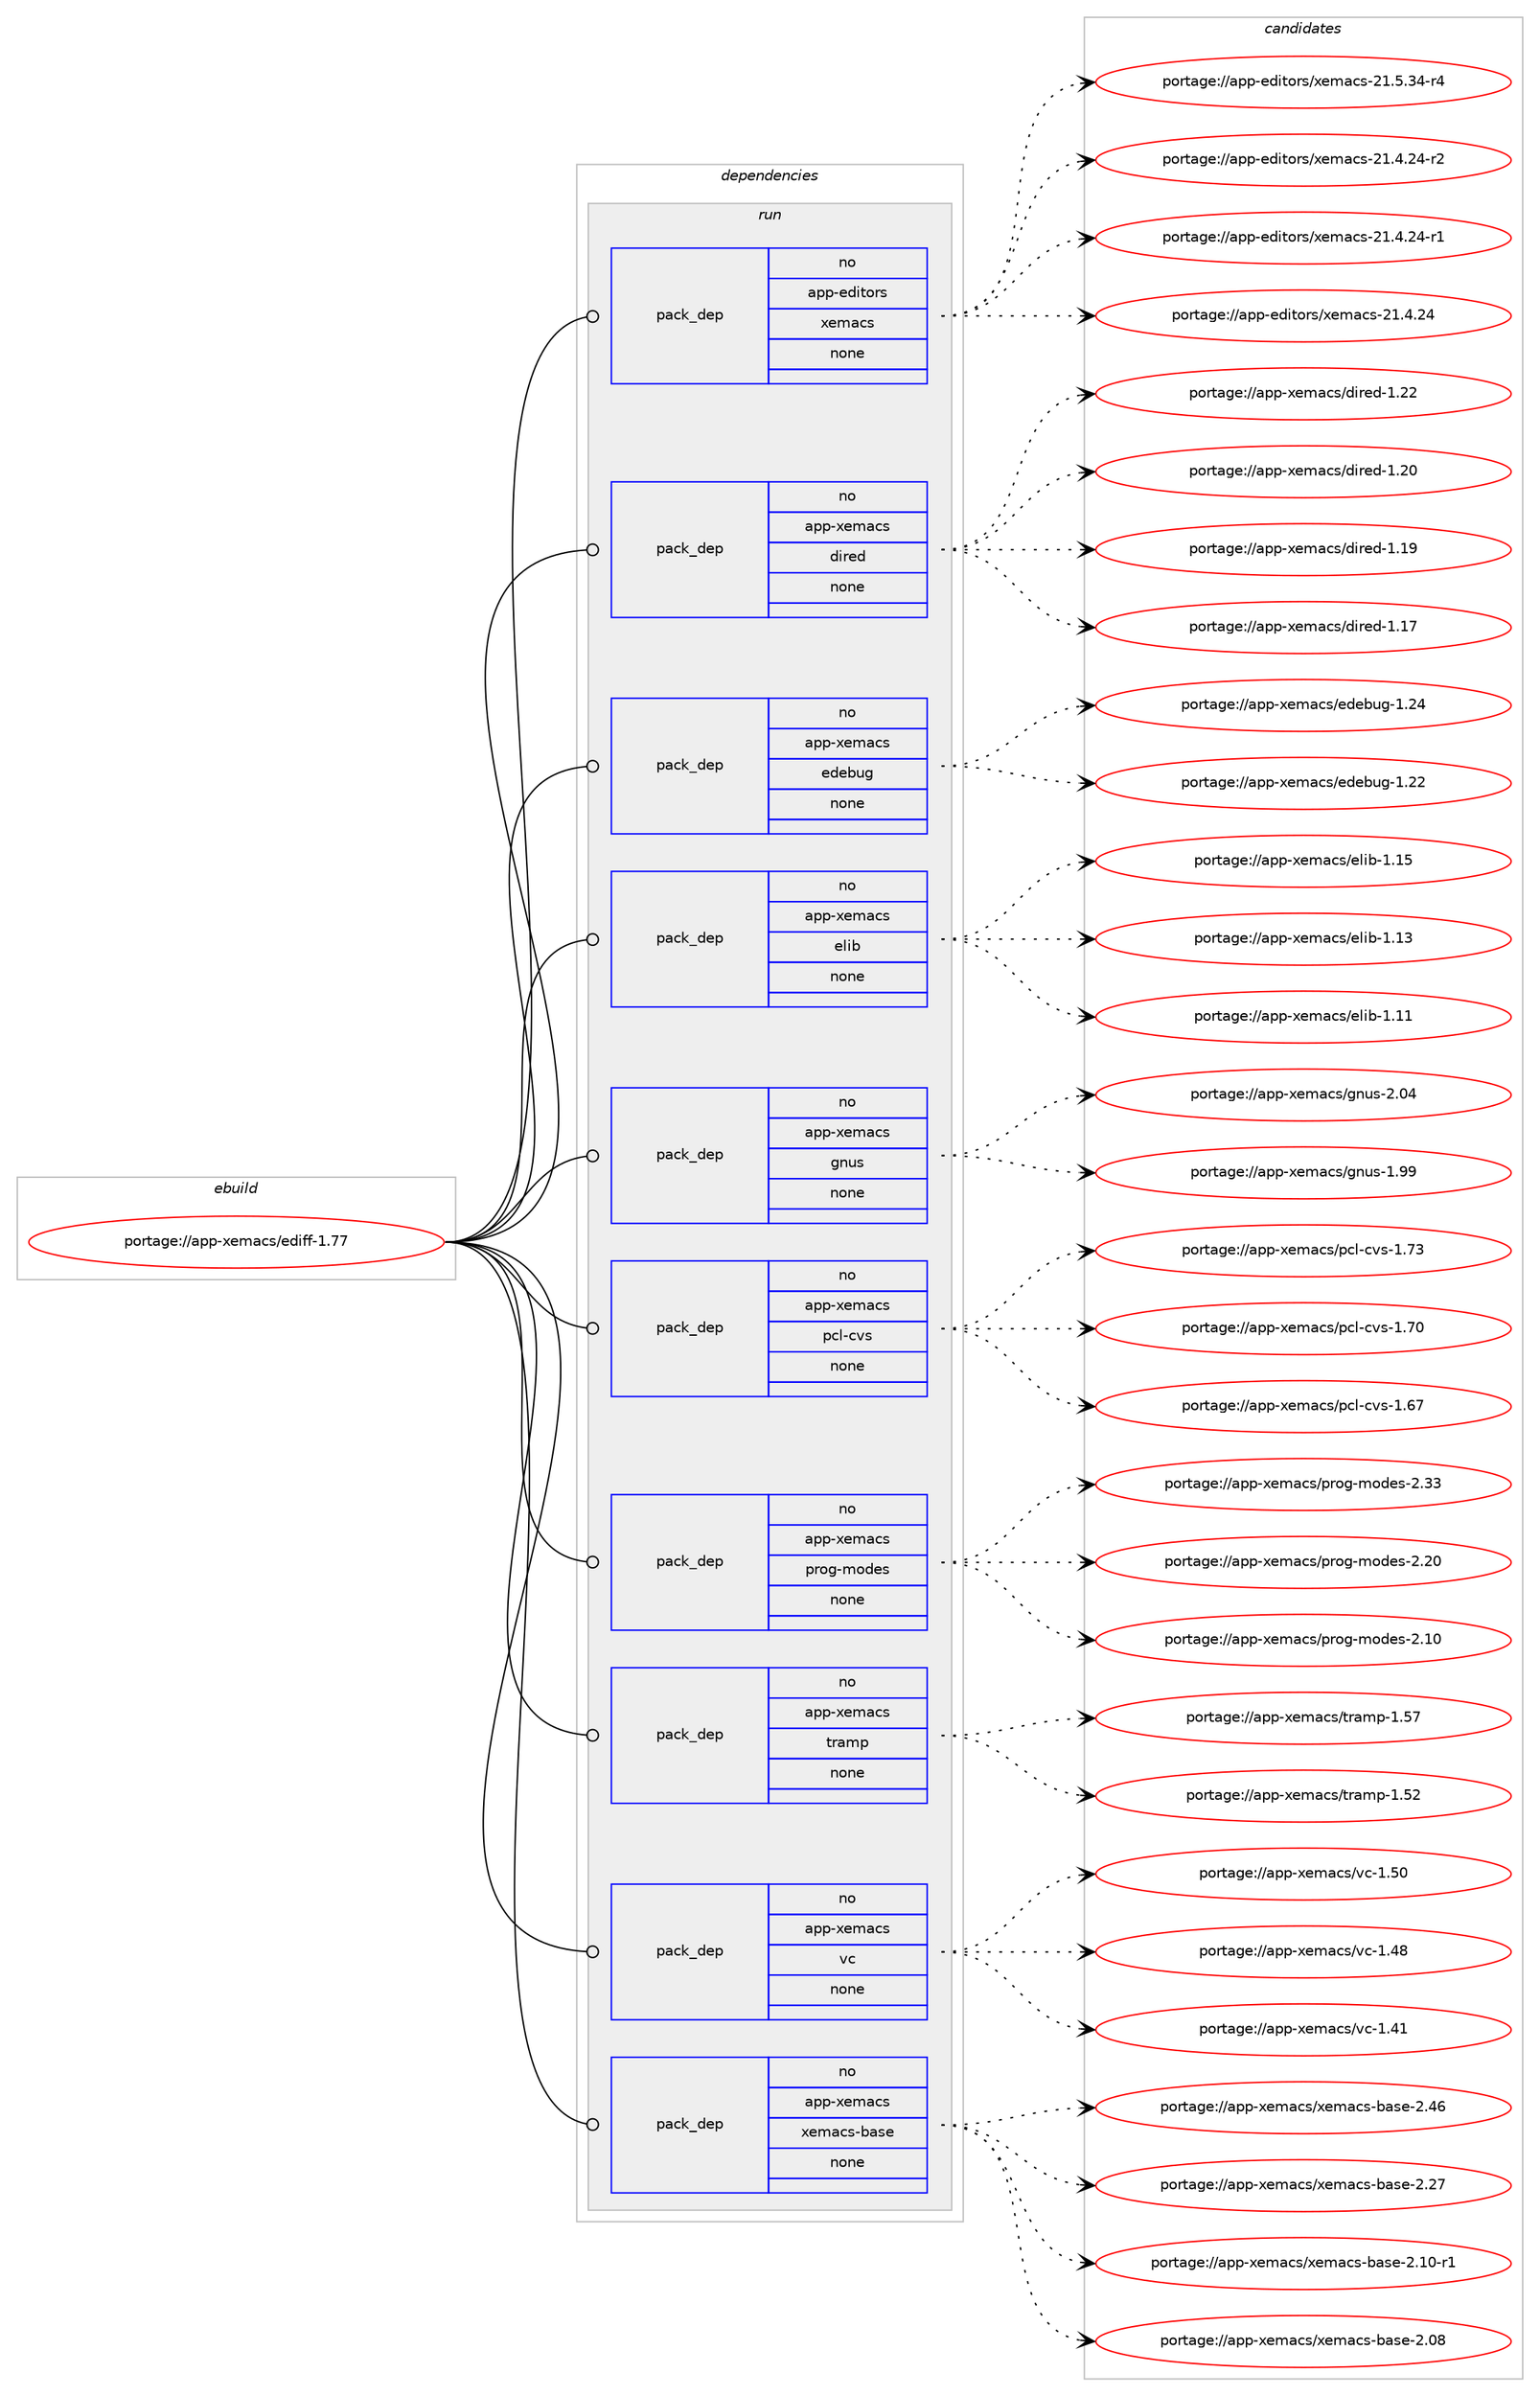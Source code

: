 digraph prolog {

# *************
# Graph options
# *************

newrank=true;
concentrate=true;
compound=true;
graph [rankdir=LR,fontname=Helvetica,fontsize=10,ranksep=1.5];#, ranksep=2.5, nodesep=0.2];
edge  [arrowhead=vee];
node  [fontname=Helvetica,fontsize=10];

# **********
# The ebuild
# **********

subgraph cluster_leftcol {
color=gray;
label=<<i>ebuild</i>>;
id [label="portage://app-xemacs/ediff-1.77", color=red, width=4, href="../app-xemacs/ediff-1.77.svg"];
}

# ****************
# The dependencies
# ****************

subgraph cluster_midcol {
color=gray;
label=<<i>dependencies</i>>;
subgraph cluster_compile {
fillcolor="#eeeeee";
style=filled;
label=<<i>compile</i>>;
}
subgraph cluster_compileandrun {
fillcolor="#eeeeee";
style=filled;
label=<<i>compile and run</i>>;
}
subgraph cluster_run {
fillcolor="#eeeeee";
style=filled;
label=<<i>run</i>>;
subgraph pack441987 {
dependency588475 [label=<<TABLE BORDER="0" CELLBORDER="1" CELLSPACING="0" CELLPADDING="4" WIDTH="220"><TR><TD ROWSPAN="6" CELLPADDING="30">pack_dep</TD></TR><TR><TD WIDTH="110">no</TD></TR><TR><TD>app-editors</TD></TR><TR><TD>xemacs</TD></TR><TR><TD>none</TD></TR><TR><TD></TD></TR></TABLE>>, shape=none, color=blue];
}
id:e -> dependency588475:w [weight=20,style="solid",arrowhead="odot"];
subgraph pack441988 {
dependency588476 [label=<<TABLE BORDER="0" CELLBORDER="1" CELLSPACING="0" CELLPADDING="4" WIDTH="220"><TR><TD ROWSPAN="6" CELLPADDING="30">pack_dep</TD></TR><TR><TD WIDTH="110">no</TD></TR><TR><TD>app-xemacs</TD></TR><TR><TD>dired</TD></TR><TR><TD>none</TD></TR><TR><TD></TD></TR></TABLE>>, shape=none, color=blue];
}
id:e -> dependency588476:w [weight=20,style="solid",arrowhead="odot"];
subgraph pack441989 {
dependency588477 [label=<<TABLE BORDER="0" CELLBORDER="1" CELLSPACING="0" CELLPADDING="4" WIDTH="220"><TR><TD ROWSPAN="6" CELLPADDING="30">pack_dep</TD></TR><TR><TD WIDTH="110">no</TD></TR><TR><TD>app-xemacs</TD></TR><TR><TD>edebug</TD></TR><TR><TD>none</TD></TR><TR><TD></TD></TR></TABLE>>, shape=none, color=blue];
}
id:e -> dependency588477:w [weight=20,style="solid",arrowhead="odot"];
subgraph pack441990 {
dependency588478 [label=<<TABLE BORDER="0" CELLBORDER="1" CELLSPACING="0" CELLPADDING="4" WIDTH="220"><TR><TD ROWSPAN="6" CELLPADDING="30">pack_dep</TD></TR><TR><TD WIDTH="110">no</TD></TR><TR><TD>app-xemacs</TD></TR><TR><TD>elib</TD></TR><TR><TD>none</TD></TR><TR><TD></TD></TR></TABLE>>, shape=none, color=blue];
}
id:e -> dependency588478:w [weight=20,style="solid",arrowhead="odot"];
subgraph pack441991 {
dependency588479 [label=<<TABLE BORDER="0" CELLBORDER="1" CELLSPACING="0" CELLPADDING="4" WIDTH="220"><TR><TD ROWSPAN="6" CELLPADDING="30">pack_dep</TD></TR><TR><TD WIDTH="110">no</TD></TR><TR><TD>app-xemacs</TD></TR><TR><TD>gnus</TD></TR><TR><TD>none</TD></TR><TR><TD></TD></TR></TABLE>>, shape=none, color=blue];
}
id:e -> dependency588479:w [weight=20,style="solid",arrowhead="odot"];
subgraph pack441992 {
dependency588480 [label=<<TABLE BORDER="0" CELLBORDER="1" CELLSPACING="0" CELLPADDING="4" WIDTH="220"><TR><TD ROWSPAN="6" CELLPADDING="30">pack_dep</TD></TR><TR><TD WIDTH="110">no</TD></TR><TR><TD>app-xemacs</TD></TR><TR><TD>pcl-cvs</TD></TR><TR><TD>none</TD></TR><TR><TD></TD></TR></TABLE>>, shape=none, color=blue];
}
id:e -> dependency588480:w [weight=20,style="solid",arrowhead="odot"];
subgraph pack441993 {
dependency588481 [label=<<TABLE BORDER="0" CELLBORDER="1" CELLSPACING="0" CELLPADDING="4" WIDTH="220"><TR><TD ROWSPAN="6" CELLPADDING="30">pack_dep</TD></TR><TR><TD WIDTH="110">no</TD></TR><TR><TD>app-xemacs</TD></TR><TR><TD>prog-modes</TD></TR><TR><TD>none</TD></TR><TR><TD></TD></TR></TABLE>>, shape=none, color=blue];
}
id:e -> dependency588481:w [weight=20,style="solid",arrowhead="odot"];
subgraph pack441994 {
dependency588482 [label=<<TABLE BORDER="0" CELLBORDER="1" CELLSPACING="0" CELLPADDING="4" WIDTH="220"><TR><TD ROWSPAN="6" CELLPADDING="30">pack_dep</TD></TR><TR><TD WIDTH="110">no</TD></TR><TR><TD>app-xemacs</TD></TR><TR><TD>tramp</TD></TR><TR><TD>none</TD></TR><TR><TD></TD></TR></TABLE>>, shape=none, color=blue];
}
id:e -> dependency588482:w [weight=20,style="solid",arrowhead="odot"];
subgraph pack441995 {
dependency588483 [label=<<TABLE BORDER="0" CELLBORDER="1" CELLSPACING="0" CELLPADDING="4" WIDTH="220"><TR><TD ROWSPAN="6" CELLPADDING="30">pack_dep</TD></TR><TR><TD WIDTH="110">no</TD></TR><TR><TD>app-xemacs</TD></TR><TR><TD>vc</TD></TR><TR><TD>none</TD></TR><TR><TD></TD></TR></TABLE>>, shape=none, color=blue];
}
id:e -> dependency588483:w [weight=20,style="solid",arrowhead="odot"];
subgraph pack441996 {
dependency588484 [label=<<TABLE BORDER="0" CELLBORDER="1" CELLSPACING="0" CELLPADDING="4" WIDTH="220"><TR><TD ROWSPAN="6" CELLPADDING="30">pack_dep</TD></TR><TR><TD WIDTH="110">no</TD></TR><TR><TD>app-xemacs</TD></TR><TR><TD>xemacs-base</TD></TR><TR><TD>none</TD></TR><TR><TD></TD></TR></TABLE>>, shape=none, color=blue];
}
id:e -> dependency588484:w [weight=20,style="solid",arrowhead="odot"];
}
}

# **************
# The candidates
# **************

subgraph cluster_choices {
rank=same;
color=gray;
label=<<i>candidates</i>>;

subgraph choice441987 {
color=black;
nodesep=1;
choice971121124510110010511611111411547120101109979911545504946534651524511452 [label="portage://app-editors/xemacs-21.5.34-r4", color=red, width=4,href="../app-editors/xemacs-21.5.34-r4.svg"];
choice971121124510110010511611111411547120101109979911545504946524650524511450 [label="portage://app-editors/xemacs-21.4.24-r2", color=red, width=4,href="../app-editors/xemacs-21.4.24-r2.svg"];
choice971121124510110010511611111411547120101109979911545504946524650524511449 [label="portage://app-editors/xemacs-21.4.24-r1", color=red, width=4,href="../app-editors/xemacs-21.4.24-r1.svg"];
choice97112112451011001051161111141154712010110997991154550494652465052 [label="portage://app-editors/xemacs-21.4.24", color=red, width=4,href="../app-editors/xemacs-21.4.24.svg"];
dependency588475:e -> choice971121124510110010511611111411547120101109979911545504946534651524511452:w [style=dotted,weight="100"];
dependency588475:e -> choice971121124510110010511611111411547120101109979911545504946524650524511450:w [style=dotted,weight="100"];
dependency588475:e -> choice971121124510110010511611111411547120101109979911545504946524650524511449:w [style=dotted,weight="100"];
dependency588475:e -> choice97112112451011001051161111141154712010110997991154550494652465052:w [style=dotted,weight="100"];
}
subgraph choice441988 {
color=black;
nodesep=1;
choice97112112451201011099799115471001051141011004549465050 [label="portage://app-xemacs/dired-1.22", color=red, width=4,href="../app-xemacs/dired-1.22.svg"];
choice97112112451201011099799115471001051141011004549465048 [label="portage://app-xemacs/dired-1.20", color=red, width=4,href="../app-xemacs/dired-1.20.svg"];
choice97112112451201011099799115471001051141011004549464957 [label="portage://app-xemacs/dired-1.19", color=red, width=4,href="../app-xemacs/dired-1.19.svg"];
choice97112112451201011099799115471001051141011004549464955 [label="portage://app-xemacs/dired-1.17", color=red, width=4,href="../app-xemacs/dired-1.17.svg"];
dependency588476:e -> choice97112112451201011099799115471001051141011004549465050:w [style=dotted,weight="100"];
dependency588476:e -> choice97112112451201011099799115471001051141011004549465048:w [style=dotted,weight="100"];
dependency588476:e -> choice97112112451201011099799115471001051141011004549464957:w [style=dotted,weight="100"];
dependency588476:e -> choice97112112451201011099799115471001051141011004549464955:w [style=dotted,weight="100"];
}
subgraph choice441989 {
color=black;
nodesep=1;
choice9711211245120101109979911547101100101981171034549465052 [label="portage://app-xemacs/edebug-1.24", color=red, width=4,href="../app-xemacs/edebug-1.24.svg"];
choice9711211245120101109979911547101100101981171034549465050 [label="portage://app-xemacs/edebug-1.22", color=red, width=4,href="../app-xemacs/edebug-1.22.svg"];
dependency588477:e -> choice9711211245120101109979911547101100101981171034549465052:w [style=dotted,weight="100"];
dependency588477:e -> choice9711211245120101109979911547101100101981171034549465050:w [style=dotted,weight="100"];
}
subgraph choice441990 {
color=black;
nodesep=1;
choice9711211245120101109979911547101108105984549464953 [label="portage://app-xemacs/elib-1.15", color=red, width=4,href="../app-xemacs/elib-1.15.svg"];
choice9711211245120101109979911547101108105984549464951 [label="portage://app-xemacs/elib-1.13", color=red, width=4,href="../app-xemacs/elib-1.13.svg"];
choice9711211245120101109979911547101108105984549464949 [label="portage://app-xemacs/elib-1.11", color=red, width=4,href="../app-xemacs/elib-1.11.svg"];
dependency588478:e -> choice9711211245120101109979911547101108105984549464953:w [style=dotted,weight="100"];
dependency588478:e -> choice9711211245120101109979911547101108105984549464951:w [style=dotted,weight="100"];
dependency588478:e -> choice9711211245120101109979911547101108105984549464949:w [style=dotted,weight="100"];
}
subgraph choice441991 {
color=black;
nodesep=1;
choice97112112451201011099799115471031101171154550464852 [label="portage://app-xemacs/gnus-2.04", color=red, width=4,href="../app-xemacs/gnus-2.04.svg"];
choice97112112451201011099799115471031101171154549465757 [label="portage://app-xemacs/gnus-1.99", color=red, width=4,href="../app-xemacs/gnus-1.99.svg"];
dependency588479:e -> choice97112112451201011099799115471031101171154550464852:w [style=dotted,weight="100"];
dependency588479:e -> choice97112112451201011099799115471031101171154549465757:w [style=dotted,weight="100"];
}
subgraph choice441992 {
color=black;
nodesep=1;
choice97112112451201011099799115471129910845991181154549465551 [label="portage://app-xemacs/pcl-cvs-1.73", color=red, width=4,href="../app-xemacs/pcl-cvs-1.73.svg"];
choice97112112451201011099799115471129910845991181154549465548 [label="portage://app-xemacs/pcl-cvs-1.70", color=red, width=4,href="../app-xemacs/pcl-cvs-1.70.svg"];
choice97112112451201011099799115471129910845991181154549465455 [label="portage://app-xemacs/pcl-cvs-1.67", color=red, width=4,href="../app-xemacs/pcl-cvs-1.67.svg"];
dependency588480:e -> choice97112112451201011099799115471129910845991181154549465551:w [style=dotted,weight="100"];
dependency588480:e -> choice97112112451201011099799115471129910845991181154549465548:w [style=dotted,weight="100"];
dependency588480:e -> choice97112112451201011099799115471129910845991181154549465455:w [style=dotted,weight="100"];
}
subgraph choice441993 {
color=black;
nodesep=1;
choice9711211245120101109979911547112114111103451091111001011154550465151 [label="portage://app-xemacs/prog-modes-2.33", color=red, width=4,href="../app-xemacs/prog-modes-2.33.svg"];
choice9711211245120101109979911547112114111103451091111001011154550465048 [label="portage://app-xemacs/prog-modes-2.20", color=red, width=4,href="../app-xemacs/prog-modes-2.20.svg"];
choice9711211245120101109979911547112114111103451091111001011154550464948 [label="portage://app-xemacs/prog-modes-2.10", color=red, width=4,href="../app-xemacs/prog-modes-2.10.svg"];
dependency588481:e -> choice9711211245120101109979911547112114111103451091111001011154550465151:w [style=dotted,weight="100"];
dependency588481:e -> choice9711211245120101109979911547112114111103451091111001011154550465048:w [style=dotted,weight="100"];
dependency588481:e -> choice9711211245120101109979911547112114111103451091111001011154550464948:w [style=dotted,weight="100"];
}
subgraph choice441994 {
color=black;
nodesep=1;
choice9711211245120101109979911547116114971091124549465355 [label="portage://app-xemacs/tramp-1.57", color=red, width=4,href="../app-xemacs/tramp-1.57.svg"];
choice9711211245120101109979911547116114971091124549465350 [label="portage://app-xemacs/tramp-1.52", color=red, width=4,href="../app-xemacs/tramp-1.52.svg"];
dependency588482:e -> choice9711211245120101109979911547116114971091124549465355:w [style=dotted,weight="100"];
dependency588482:e -> choice9711211245120101109979911547116114971091124549465350:w [style=dotted,weight="100"];
}
subgraph choice441995 {
color=black;
nodesep=1;
choice9711211245120101109979911547118994549465348 [label="portage://app-xemacs/vc-1.50", color=red, width=4,href="../app-xemacs/vc-1.50.svg"];
choice9711211245120101109979911547118994549465256 [label="portage://app-xemacs/vc-1.48", color=red, width=4,href="../app-xemacs/vc-1.48.svg"];
choice9711211245120101109979911547118994549465249 [label="portage://app-xemacs/vc-1.41", color=red, width=4,href="../app-xemacs/vc-1.41.svg"];
dependency588483:e -> choice9711211245120101109979911547118994549465348:w [style=dotted,weight="100"];
dependency588483:e -> choice9711211245120101109979911547118994549465256:w [style=dotted,weight="100"];
dependency588483:e -> choice9711211245120101109979911547118994549465249:w [style=dotted,weight="100"];
}
subgraph choice441996 {
color=black;
nodesep=1;
choice971121124512010110997991154712010110997991154598971151014550465254 [label="portage://app-xemacs/xemacs-base-2.46", color=red, width=4,href="../app-xemacs/xemacs-base-2.46.svg"];
choice971121124512010110997991154712010110997991154598971151014550465055 [label="portage://app-xemacs/xemacs-base-2.27", color=red, width=4,href="../app-xemacs/xemacs-base-2.27.svg"];
choice9711211245120101109979911547120101109979911545989711510145504649484511449 [label="portage://app-xemacs/xemacs-base-2.10-r1", color=red, width=4,href="../app-xemacs/xemacs-base-2.10-r1.svg"];
choice971121124512010110997991154712010110997991154598971151014550464856 [label="portage://app-xemacs/xemacs-base-2.08", color=red, width=4,href="../app-xemacs/xemacs-base-2.08.svg"];
dependency588484:e -> choice971121124512010110997991154712010110997991154598971151014550465254:w [style=dotted,weight="100"];
dependency588484:e -> choice971121124512010110997991154712010110997991154598971151014550465055:w [style=dotted,weight="100"];
dependency588484:e -> choice9711211245120101109979911547120101109979911545989711510145504649484511449:w [style=dotted,weight="100"];
dependency588484:e -> choice971121124512010110997991154712010110997991154598971151014550464856:w [style=dotted,weight="100"];
}
}

}
